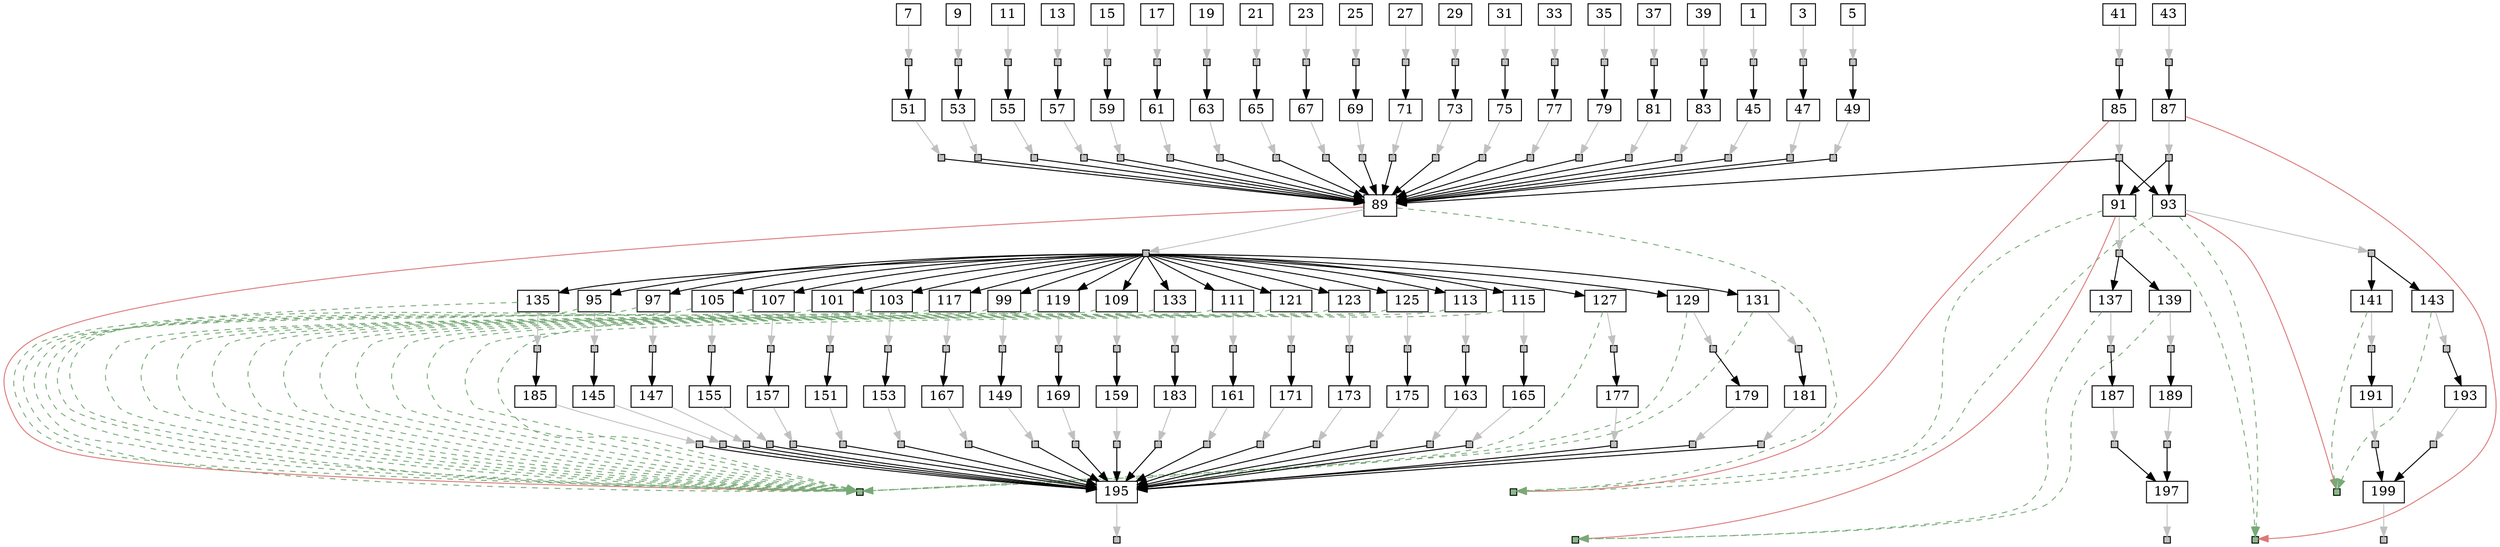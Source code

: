 strict digraph  {
	node [label="\N"];
	1	 [height=0,
		shape=rect,
		size=17.51,
		width=0];
	2	 [fillcolor=gray,
		height=0.1,
		label="",
		shape=rect,
		size=0,
		style=filled,
		width=0.1];
	1 -> 2	 [color=gray,
		size=41554738.0];
	45	 [height=0,
		shape=rect,
		size=268.8,
		width=0];
	2 -> 45	 [size=995960.0];
	3	 [height=0,
		shape=rect,
		size=18.8,
		width=0];
	4	 [fillcolor=gray,
		height=0.1,
		label="",
		shape=rect,
		size=0,
		style=filled,
		width=0.1];
	3 -> 4	 [color=gray,
		size=41480021.0];
	47	 [height=0,
		shape=rect,
		size=483.73,
		width=0];
	4 -> 47	 [size=1017959.0];
	5	 [height=0,
		shape=rect,
		size=18.39,
		width=0];
	6	 [fillcolor=gray,
		height=0.1,
		label="",
		shape=rect,
		size=0,
		style=filled,
		width=0.1];
	5 -> 6	 [color=gray,
		size=41490261.0];
	49	 [height=0,
		shape=rect,
		size=385.48,
		width=0];
	6 -> 49	 [size=1012396.0];
	7	 [height=0,
		shape=rect,
		size=17.91,
		width=0];
	8	 [fillcolor=gray,
		height=0.1,
		label="",
		shape=rect,
		size=0,
		style=filled,
		width=0.1];
	7 -> 8	 [color=gray,
		size=41528041.0];
	51	 [height=0,
		shape=rect,
		size=368.6,
		width=0];
	8 -> 51	 [size=998690.0];
	9	 [height=0,
		shape=rect,
		size=17.86,
		width=0];
	10	 [fillcolor=gray,
		height=0.1,
		label="",
		shape=rect,
		size=0,
		style=filled,
		width=0.1];
	9 -> 10	 [color=gray,
		size=41491532.0];
	53	 [height=0,
		shape=rect,
		size=491.35,
		width=0];
	10 -> 53	 [size=1004812.0];
	11	 [height=0,
		shape=rect,
		size=17.83,
		width=0];
	12	 [fillcolor=gray,
		height=0.1,
		label="",
		shape=rect,
		size=0,
		style=filled,
		width=0.1];
	11 -> 12	 [color=gray,
		size=41492980.0];
	55	 [height=0,
		shape=rect,
		size=590.27,
		width=0];
	12 -> 55	 [size=969809.0];
	13	 [height=0,
		shape=rect,
		size=17.78,
		width=0];
	14	 [fillcolor=gray,
		height=0.1,
		label="",
		shape=rect,
		size=0,
		style=filled,
		width=0.1];
	13 -> 14	 [color=gray,
		size=41523590.0];
	57	 [height=0,
		shape=rect,
		size=634.15,
		width=0];
	14 -> 57	 [size=1006940.0];
	15	 [height=0,
		shape=rect,
		size=18.18,
		width=0];
	16	 [fillcolor=gray,
		height=0.1,
		label="",
		shape=rect,
		size=0,
		style=filled,
		width=0.1];
	15 -> 16	 [color=gray,
		size=41461500.0];
	59	 [height=0,
		shape=rect,
		size=389.81,
		width=0];
	16 -> 59	 [size=985500.0];
	17	 [height=0,
		shape=rect,
		size=18.58,
		width=0];
	18	 [fillcolor=gray,
		height=0.1,
		label="",
		shape=rect,
		size=0,
		style=filled,
		width=0.1];
	17 -> 18	 [color=gray,
		size=41513069.0];
	61	 [height=0,
		shape=rect,
		size=458.68,
		width=0];
	18 -> 61	 [size=1004346.0];
	19	 [height=0,
		shape=rect,
		size=18.24,
		width=0];
	20	 [fillcolor=gray,
		height=0.1,
		label="",
		shape=rect,
		size=0,
		style=filled,
		width=0.1];
	19 -> 20	 [color=gray,
		size=41489404.0];
	63	 [height=0,
		shape=rect,
		size=330.84,
		width=0];
	20 -> 63	 [size=965356.0];
	21	 [height=0,
		shape=rect,
		size=18.11,
		width=0];
	22	 [fillcolor=gray,
		height=0.1,
		label="",
		shape=rect,
		size=0,
		style=filled,
		width=0.1];
	21 -> 22	 [color=gray,
		size=41502326.0];
	65	 [height=0,
		shape=rect,
		size=544.69,
		width=0];
	22 -> 65	 [size=980532.0];
	23	 [height=0,
		shape=rect,
		size=18.52,
		width=0];
	24	 [fillcolor=gray,
		height=0.1,
		label="",
		shape=rect,
		size=0,
		style=filled,
		width=0.1];
	23 -> 24	 [color=gray,
		size=41540870.0];
	67	 [height=0,
		shape=rect,
		size=417.57,
		width=0];
	24 -> 67	 [size=1015470.0];
	25	 [height=0,
		shape=rect,
		size=18.24,
		width=0];
	26	 [fillcolor=gray,
		height=0.1,
		label="",
		shape=rect,
		size=0,
		style=filled,
		width=0.1];
	25 -> 26	 [color=gray,
		size=41505071.0];
	69	 [height=0,
		shape=rect,
		size=477.0,
		width=0];
	26 -> 69	 [size=1016052.0];
	27	 [height=0,
		shape=rect,
		size=18.36,
		width=0];
	28	 [fillcolor=gray,
		height=0.1,
		label="",
		shape=rect,
		size=0,
		style=filled,
		width=0.1];
	27 -> 28	 [color=gray,
		size=41457386.0];
	71	 [height=0,
		shape=rect,
		size=254.14,
		width=0];
	28 -> 71	 [size=984914.0];
	29	 [height=0,
		shape=rect,
		size=18.49,
		width=0];
	30	 [fillcolor=gray,
		height=0.1,
		label="",
		shape=rect,
		size=0,
		style=filled,
		width=0.1];
	29 -> 30	 [color=gray,
		size=41543862.0];
	73	 [height=0,
		shape=rect,
		size=514.88,
		width=0];
	30 -> 73	 [size=1000446.0];
	31	 [height=0,
		shape=rect,
		size=17.76,
		width=0];
	32	 [fillcolor=gray,
		height=0.1,
		label="",
		shape=rect,
		size=0,
		style=filled,
		width=0.1];
	31 -> 32	 [color=gray,
		size=41483473.0];
	75	 [height=0,
		shape=rect,
		size=429.62,
		width=0];
	32 -> 75	 [size=984346.0];
	33	 [height=0,
		shape=rect,
		size=18.56,
		width=0];
	34	 [fillcolor=gray,
		height=0.1,
		label="",
		shape=rect,
		size=0,
		style=filled,
		width=0.1];
	33 -> 34	 [color=gray,
		size=41494697.0];
	77	 [height=0,
		shape=rect,
		size=560.07,
		width=0];
	34 -> 77	 [size=981390.0];
	35	 [height=0,
		shape=rect,
		size=18.21,
		width=0];
	36	 [fillcolor=gray,
		height=0.1,
		label="",
		shape=rect,
		size=0,
		style=filled,
		width=0.1];
	35 -> 36	 [color=gray,
		size=41524160.0];
	79	 [height=0,
		shape=rect,
		size=648.59,
		width=0];
	36 -> 79	 [size=1008511.0];
	37	 [height=0,
		shape=rect,
		size=18.89,
		width=0];
	38	 [fillcolor=gray,
		height=0.1,
		label="",
		shape=rect,
		size=0,
		style=filled,
		width=0.1];
	37 -> 38	 [color=gray,
		size=41440209.0];
	81	 [height=0,
		shape=rect,
		size=570.68,
		width=0];
	38 -> 81	 [size=979349.0];
	39	 [height=0,
		shape=rect,
		size=17.85,
		width=0];
	40	 [fillcolor=gray,
		height=0.1,
		label="",
		shape=rect,
		size=0,
		style=filled,
		width=0.1];
	39 -> 40	 [color=gray,
		size=41524692.0];
	83	 [height=0,
		shape=rect,
		size=541.57,
		width=0];
	40 -> 83	 [size=1022306.0];
	41	 [height=0,
		shape=rect,
		size=17.68,
		width=0];
	42	 [fillcolor=gray,
		height=0.1,
		label="",
		shape=rect,
		size=0,
		style=filled,
		width=0.1];
	41 -> 42	 [color=gray,
		size=41501474.0];
	85	 [height=0,
		shape=rect,
		size=503.62,
		width=0];
	42 -> 85	 [size=989584.0];
	43	 [height=0,
		shape=rect,
		size=18.42,
		width=0];
	44	 [fillcolor=gray,
		height=0.1,
		label="",
		shape=rect,
		size=0,
		style=filled,
		width=0.1];
	43 -> 44	 [color=gray,
		size=41548495.0];
	87	 [height=0,
		shape=rect,
		size=564.55,
		width=0];
	44 -> 87	 [size=992744.0];
	46	 [fillcolor=gray,
		height=0.1,
		label="",
		shape=rect,
		size=0,
		style=filled,
		width=0.1];
	45 -> 46	 [color=gray,
		size=43343216.0];
	89	 [height=0,
		shape=rect,
		size=5.41,
		width=0];
	46 -> 89	 [size=363015.0];
	48	 [fillcolor=gray,
		height=0.1,
		label="",
		shape=rect,
		size=0,
		style=filled,
		width=0.1];
	47 -> 48	 [color=gray,
		size=43131607.0];
	48 -> 89	 [size=248122.0];
	50	 [fillcolor=gray,
		height=0.1,
		label="",
		shape=rect,
		size=0,
		style=filled,
		width=0.1];
	49 -> 50	 [color=gray,
		size=43076140.0];
	50 -> 89	 [size=176852.0];
	52	 [fillcolor=gray,
		height=0.1,
		label="",
		shape=rect,
		size=0,
		style=filled,
		width=0.1];
	51 -> 52	 [color=gray,
		size=43301803.0];
	52 -> 89	 [size=351029.0];
	54	 [fillcolor=gray,
		height=0.1,
		label="",
		shape=rect,
		size=0,
		style=filled,
		width=0.1];
	53 -> 54	 [color=gray,
		size=43285219.0];
	54 -> 89	 [size=377076.0];
	56	 [fillcolor=gray,
		height=0.1,
		label="",
		shape=rect,
		size=0,
		style=filled,
		width=0.1];
	55 -> 56	 [color=gray,
		size=43118851.0];
	56 -> 89	 [size=174257.0];
	58	 [fillcolor=gray,
		height=0.1,
		label="",
		shape=rect,
		size=0,
		style=filled,
		width=0.1];
	57 -> 58	 [color=gray,
		size=43225373.0];
	58 -> 89	 [size=287300.0];
	60	 [fillcolor=gray,
		height=0.1,
		label="",
		shape=rect,
		size=0,
		style=filled,
		width=0.1];
	59 -> 60	 [color=gray,
		size=43158489.0];
	60 -> 89	 [size=261066.0];
	62	 [fillcolor=gray,
		height=0.1,
		label="",
		shape=rect,
		size=0,
		style=filled,
		width=0.1];
	61 -> 62	 [color=gray,
		size=43351960.0];
	62 -> 89	 [size=421814.0];
	64	 [fillcolor=gray,
		height=0.1,
		label="",
		shape=rect,
		size=0,
		style=filled,
		width=0.1];
	63 -> 64	 [color=gray,
		size=43370906.0];
	64 -> 89	 [size=425435.0];
	66	 [fillcolor=gray,
		height=0.1,
		label="",
		shape=rect,
		size=0,
		style=filled,
		width=0.1];
	65 -> 66	 [color=gray,
		size=43241108.0];
	66 -> 89	 [size=297891.0];
	68	 [fillcolor=gray,
		height=0.1,
		label="",
		shape=rect,
		size=0,
		style=filled,
		width=0.1];
	67 -> 68	 [color=gray,
		size=43392356.0];
	68 -> 89	 [size=445533.0];
	70	 [fillcolor=gray,
		height=0.1,
		label="",
		shape=rect,
		size=0,
		style=filled,
		width=0.1];
	69 -> 70	 [color=gray,
		size=43070601.0];
	70 -> 89	 [size=160159.0];
	72	 [fillcolor=gray,
		height=0.1,
		label="",
		shape=rect,
		size=0,
		style=filled,
		width=0.1];
	71 -> 72	 [color=gray,
		size=43101647.0];
	72 -> 89	 [size=207752.0];
	74	 [fillcolor=gray,
		height=0.1,
		label="",
		shape=rect,
		size=0,
		style=filled,
		width=0.1];
	73 -> 74	 [color=gray,
		size=43421989.0];
	74 -> 89	 [size=457150.0];
	76	 [fillcolor=gray,
		height=0.1,
		label="",
		shape=rect,
		size=0,
		style=filled,
		width=0.1];
	75 -> 76	 [color=gray,
		size=43109800.0];
	76 -> 89	 [size=189250.0];
	78	 [fillcolor=gray,
		height=0.1,
		label="",
		shape=rect,
		size=0,
		style=filled,
		width=0.1];
	77 -> 78	 [color=gray,
		size=43196678.0];
	78 -> 89	 [size=261948.0];
	80	 [fillcolor=gray,
		height=0.1,
		label="",
		shape=rect,
		size=0,
		style=filled,
		width=0.1];
	79 -> 80	 [color=gray,
		size=43195369.0];
	80 -> 89	 [size=258297.0];
	82	 [fillcolor=gray,
		height=0.1,
		label="",
		shape=rect,
		size=0,
		style=filled,
		width=0.1];
	81 -> 82	 [color=gray,
		size=43164673.0];
	82 -> 89	 [size=282390.0];
	84	 [fillcolor=gray,
		height=0.1,
		label="",
		shape=rect,
		size=0,
		style=filled,
		width=0.1];
	83 -> 84	 [color=gray,
		size=43144759.0];
	84 -> 89	 [size=220950.0];
	86	 [fillcolor=gray,
		height=0.1,
		label="",
		shape=rect,
		size=0,
		style=filled,
		width=0.1];
	85 -> 86	 [color=gray,
		size=43302775.0];
	201	 [fillcolor="#88bb88",
		height=0.1,
		label="",
		shape=rect,
		size=0,
		style=filled,
		width=0.1];
	85 -> 201	 [color="#dd7777",
		size=302428.0,
		weight=0];
	86 -> 89	 [size=0];
	91	 [height=0,
		shape=rect,
		size=5.22,
		width=0];
	86 -> 91	 [size=0];
	93	 [height=0,
		shape=rect,
		size=5.37,
		width=0];
	86 -> 93	 [size=0];
	88	 [fillcolor=gray,
		height=0.1,
		label="",
		shape=rect,
		size=0,
		style=filled,
		width=0.1];
	87 -> 88	 [color=gray,
		size=43134452.0];
	202	 [fillcolor="#88bb88",
		height=0.1,
		label="",
		shape=rect,
		size=0,
		style=filled,
		width=0.1];
	87 -> 202	 [color="#dd7777",
		size=302428.0,
		weight=0];
	88 -> 91	 [size=0];
	88 -> 93	 [size=0];
	90	 [fillcolor=gray,
		height=0.1,
		label="",
		shape=rect,
		size=0,
		style=filled,
		width=0.1];
	89 -> 90	 [color=gray,
		size=393022.0];
	89 -> 201	 [color="#77aa77",
		size=0,
		style=dashed,
		weight=0];
	203	 [fillcolor="#88bb88",
		height=0.1,
		label="",
		shape=rect,
		size=0,
		style=filled,
		width=0.1];
	89 -> 203	 [color="#dd7777",
		size=302428.0,
		weight=0];
	95	 [height=0,
		shape=rect,
		size=5.38,
		width=0];
	90 -> 95	 [size=0];
	97	 [height=0,
		shape=rect,
		size=4.8,
		width=0];
	90 -> 97	 [size=0];
	99	 [height=0,
		shape=rect,
		size=4.81,
		width=0];
	90 -> 99	 [size=0];
	101	 [height=0,
		shape=rect,
		size=5.7,
		width=0];
	90 -> 101	 [size=0];
	103	 [height=0,
		shape=rect,
		size=5.22,
		width=0];
	90 -> 103	 [size=0];
	105	 [height=0,
		shape=rect,
		size=5.0,
		width=0];
	90 -> 105	 [size=0];
	107	 [height=0,
		shape=rect,
		size=5.19,
		width=0];
	90 -> 107	 [size=0];
	109	 [height=0,
		shape=rect,
		size=5.12,
		width=0];
	90 -> 109	 [size=0];
	111	 [height=0,
		shape=rect,
		size=5.6,
		width=0];
	90 -> 111	 [size=0];
	113	 [height=0,
		shape=rect,
		size=5.19,
		width=0];
	90 -> 113	 [size=0];
	115	 [height=0,
		shape=rect,
		size=5.13,
		width=0];
	90 -> 115	 [size=0];
	117	 [height=0,
		shape=rect,
		size=5.29,
		width=0];
	90 -> 117	 [size=0];
	119	 [height=0,
		shape=rect,
		size=5.09,
		width=0];
	90 -> 119	 [size=0];
	121	 [height=0,
		shape=rect,
		size=5.21,
		width=0];
	90 -> 121	 [size=0];
	123	 [height=0,
		shape=rect,
		size=4.66,
		width=0];
	90 -> 123	 [size=0];
	125	 [height=0,
		shape=rect,
		size=5.38,
		width=0];
	90 -> 125	 [size=0];
	127	 [height=0,
		shape=rect,
		size=5.29,
		width=0];
	90 -> 127	 [size=0];
	129	 [height=0,
		shape=rect,
		size=5.7,
		width=0];
	90 -> 129	 [size=0];
	131	 [height=0,
		shape=rect,
		size=4.1,
		width=0];
	90 -> 131	 [size=0];
	133	 [height=0,
		shape=rect,
		size=5.24,
		width=0];
	90 -> 133	 [size=0];
	135	 [height=0,
		shape=rect,
		size=5.05,
		width=0];
	90 -> 135	 [size=0];
	92	 [fillcolor=gray,
		height=0.1,
		label="",
		shape=rect,
		size=0,
		style=filled,
		width=0.1];
	91 -> 92	 [color=gray,
		size=556685.0];
	91 -> 201	 [color="#77aa77",
		size=0,
		style=dashed,
		weight=0];
	91 -> 202	 [color="#77aa77",
		size=0,
		style=dashed,
		weight=0];
	204	 [fillcolor="#88bb88",
		height=0.1,
		label="",
		shape=rect,
		size=0,
		style=filled,
		width=0.1];
	91 -> 204	 [color="#dd7777",
		size=302428.0,
		weight=0];
	137	 [height=0,
		shape=rect,
		size=5.15,
		width=0];
	92 -> 137	 [size=0];
	139	 [height=0,
		shape=rect,
		size=5.36,
		width=0];
	92 -> 139	 [size=0];
	94	 [fillcolor=gray,
		height=0.1,
		label="",
		shape=rect,
		size=0,
		style=filled,
		width=0.1];
	93 -> 94	 [color=gray,
		size=556685.0];
	93 -> 201	 [color="#77aa77",
		size=0,
		style=dashed,
		weight=0];
	93 -> 202	 [color="#77aa77",
		size=0,
		style=dashed,
		weight=0];
	205	 [fillcolor="#88bb88",
		height=0.1,
		label="",
		shape=rect,
		size=0,
		style=filled,
		width=0.1];
	93 -> 205	 [color="#dd7777",
		size=302428.0,
		weight=0];
	141	 [height=0,
		shape=rect,
		size=5.22,
		width=0];
	94 -> 141	 [size=0];
	143	 [height=0,
		shape=rect,
		size=5.07,
		width=0];
	94 -> 143	 [size=0];
	96	 [fillcolor=gray,
		height=0.1,
		label="",
		shape=rect,
		size=0,
		style=filled,
		width=0.1];
	95 -> 96	 [color=gray,
		size=37656.0];
	95 -> 203	 [color="#77aa77",
		size=0,
		style=dashed,
		weight=0];
	145	 [height=0,
		shape=rect,
		size=573.97,
		width=0];
	96 -> 145	 [size=14096.0];
	98	 [fillcolor=gray,
		height=0.1,
		label="",
		shape=rect,
		size=0,
		style=filled,
		width=0.1];
	97 -> 98	 [color=gray,
		size=31228.0];
	97 -> 203	 [color="#77aa77",
		size=0,
		style=dashed,
		weight=0];
	147	 [height=0,
		shape=rect,
		size=356.18,
		width=0];
	98 -> 147	 [size=7668.0];
	100	 [fillcolor=gray,
		height=0.1,
		label="",
		shape=rect,
		size=0,
		style=filled,
		width=0.1];
	99 -> 100	 [color=gray,
		size=40452.0];
	99 -> 203	 [color="#77aa77",
		size=0,
		style=dashed,
		weight=0];
	149	 [height=0,
		shape=rect,
		size=305.01,
		width=0];
	100 -> 149	 [size=16892.0];
	102	 [fillcolor=gray,
		height=0.1,
		label="",
		shape=rect,
		size=0,
		style=filled,
		width=0.1];
	101 -> 102	 [color=gray,
		size=35562.0];
	101 -> 203	 [color="#77aa77",
		size=0,
		style=dashed,
		weight=0];
	151	 [height=0,
		shape=rect,
		size=495.63,
		width=0];
	102 -> 151	 [size=12002.0];
	104	 [fillcolor=gray,
		height=0.1,
		label="",
		shape=rect,
		size=0,
		style=filled,
		width=0.1];
	103 -> 104	 [color=gray,
		size=30222.0];
	103 -> 203	 [color="#77aa77",
		size=0,
		style=dashed,
		weight=0];
	153	 [height=0,
		shape=rect,
		size=415.52,
		width=0];
	104 -> 153	 [size=6662.0];
	106	 [fillcolor=gray,
		height=0.1,
		label="",
		shape=rect,
		size=0,
		style=filled,
		width=0.1];
	105 -> 106	 [color=gray,
		size=39230.0];
	105 -> 203	 [color="#77aa77",
		size=0,
		style=dashed,
		weight=0];
	155	 [height=0,
		shape=rect,
		size=364.23,
		width=0];
	106 -> 155	 [size=15670.0];
	108	 [fillcolor=gray,
		height=0.1,
		label="",
		shape=rect,
		size=0,
		style=filled,
		width=0.1];
	107 -> 108	 [color=gray,
		size=38591.0];
	107 -> 203	 [color="#77aa77",
		size=0,
		style=dashed,
		weight=0];
	157	 [height=0,
		shape=rect,
		size=687.93,
		width=0];
	108 -> 157	 [size=15031.0];
	110	 [fillcolor=gray,
		height=0.1,
		label="",
		shape=rect,
		size=0,
		style=filled,
		width=0.1];
	109 -> 110	 [color=gray,
		size=39614.0];
	109 -> 203	 [color="#77aa77",
		size=0,
		style=dashed,
		weight=0];
	159	 [height=0,
		shape=rect,
		size=570.5,
		width=0];
	110 -> 159	 [size=16054.0];
	112	 [fillcolor=gray,
		height=0.1,
		label="",
		shape=rect,
		size=0,
		style=filled,
		width=0.1];
	111 -> 112	 [color=gray,
		size=36546.0];
	111 -> 203	 [color="#77aa77",
		size=0,
		style=dashed,
		weight=0];
	161	 [height=0,
		shape=rect,
		size=368.14,
		width=0];
	112 -> 161	 [size=12986.0];
	114	 [fillcolor=gray,
		height=0.1,
		label="",
		shape=rect,
		size=0,
		style=filled,
		width=0.1];
	113 -> 114	 [color=gray,
		size=36390.0];
	113 -> 203	 [color="#77aa77",
		size=0,
		style=dashed,
		weight=0];
	163	 [height=0,
		shape=rect,
		size=378.82,
		width=0];
	114 -> 163	 [size=12830.0];
	116	 [fillcolor=gray,
		height=0.1,
		label="",
		shape=rect,
		size=0,
		style=filled,
		width=0.1];
	115 -> 116	 [color=gray,
		size=38455.0];
	115 -> 203	 [color="#77aa77",
		size=0,
		style=dashed,
		weight=0];
	165	 [height=0,
		shape=rect,
		size=313.55,
		width=0];
	116 -> 165	 [size=14895.0];
	118	 [fillcolor=gray,
		height=0.1,
		label="",
		shape=rect,
		size=0,
		style=filled,
		width=0.1];
	117 -> 118	 [color=gray,
		size=39849.0];
	117 -> 203	 [color="#77aa77",
		size=0,
		style=dashed,
		weight=0];
	167	 [height=0,
		shape=rect,
		size=610.37,
		width=0];
	118 -> 167	 [size=16289.0];
	120	 [fillcolor=gray,
		height=0.1,
		label="",
		shape=rect,
		size=0,
		style=filled,
		width=0.1];
	119 -> 120	 [color=gray,
		size=30788.0];
	119 -> 203	 [color="#77aa77",
		size=0,
		style=dashed,
		weight=0];
	169	 [height=0,
		shape=rect,
		size=326.72,
		width=0];
	120 -> 169	 [size=7228.0];
	122	 [fillcolor=gray,
		height=0.1,
		label="",
		shape=rect,
		size=0,
		style=filled,
		width=0.1];
	121 -> 122	 [color=gray,
		size=42499.0];
	121 -> 203	 [color="#77aa77",
		size=0,
		style=dashed,
		weight=0];
	171	 [height=0,
		shape=rect,
		size=292.0,
		width=0];
	122 -> 171	 [size=18939.0];
	124	 [fillcolor=gray,
		height=0.1,
		label="",
		shape=rect,
		size=0,
		style=filled,
		width=0.1];
	123 -> 124	 [color=gray,
		size=37251.0];
	123 -> 203	 [color="#77aa77",
		size=0,
		style=dashed,
		weight=0];
	173	 [height=0,
		shape=rect,
		size=521.62,
		width=0];
	124 -> 173	 [size=13691.0];
	126	 [fillcolor=gray,
		height=0.1,
		label="",
		shape=rect,
		size=0,
		style=filled,
		width=0.1];
	125 -> 126	 [color=gray,
		size=41415.0];
	125 -> 203	 [color="#77aa77",
		size=0,
		style=dashed,
		weight=0];
	175	 [height=0,
		shape=rect,
		size=518.54,
		width=0];
	126 -> 175	 [size=17855.0];
	128	 [fillcolor=gray,
		height=0.1,
		label="",
		shape=rect,
		size=0,
		style=filled,
		width=0.1];
	127 -> 128	 [color=gray,
		size=31713.0];
	127 -> 203	 [color="#77aa77",
		size=0,
		style=dashed,
		weight=0];
	177	 [height=0,
		shape=rect,
		size=660.59,
		width=0];
	128 -> 177	 [size=8153.0];
	130	 [fillcolor=gray,
		height=0.1,
		label="",
		shape=rect,
		size=0,
		style=filled,
		width=0.1];
	129 -> 130	 [color=gray,
		size=30646.0];
	129 -> 203	 [color="#77aa77",
		size=0,
		style=dashed,
		weight=0];
	179	 [height=0,
		shape=rect,
		size=544.5,
		width=0];
	130 -> 179	 [size=7086.0];
	132	 [fillcolor=gray,
		height=0.1,
		label="",
		shape=rect,
		size=0,
		style=filled,
		width=0.1];
	131 -> 132	 [color=gray,
		size=38844.0];
	131 -> 203	 [color="#77aa77",
		size=0,
		style=dashed,
		weight=0];
	181	 [height=0,
		shape=rect,
		size=236.38,
		width=0];
	132 -> 181	 [size=15284.0];
	134	 [fillcolor=gray,
		height=0.1,
		label="",
		shape=rect,
		size=0,
		style=filled,
		width=0.1];
	133 -> 134	 [color=gray,
		size=30547.0];
	133 -> 203	 [color="#77aa77",
		size=0,
		style=dashed,
		weight=0];
	183	 [height=0,
		shape=rect,
		size=670.59,
		width=0];
	134 -> 183	 [size=6987.0];
	136	 [fillcolor=gray,
		height=0.1,
		label="",
		shape=rect,
		size=0,
		style=filled,
		width=0.1];
	135 -> 136	 [color=gray,
		size=40007.0];
	135 -> 203	 [color="#77aa77",
		size=0,
		style=dashed,
		weight=0];
	185	 [height=0,
		shape=rect,
		size=295.19,
		width=0];
	136 -> 185	 [size=16447.0];
	138	 [fillcolor=gray,
		height=0.1,
		label="",
		shape=rect,
		size=0,
		style=filled,
		width=0.1];
	137 -> 138	 [color=gray,
		size=41178.0];
	137 -> 204	 [color="#77aa77",
		size=0,
		style=dashed,
		weight=0];
	187	 [height=0,
		shape=rect,
		size=685.21,
		width=0];
	138 -> 187	 [size=11233.0];
	140	 [fillcolor=gray,
		height=0.1,
		label="",
		shape=rect,
		size=0,
		style=filled,
		width=0.1];
	139 -> 140	 [color=gray,
		size=42968.0];
	139 -> 204	 [color="#77aa77",
		size=0,
		style=dashed,
		weight=0];
	189	 [height=0,
		shape=rect,
		size=502.64,
		width=0];
	140 -> 189	 [size=13023.0];
	142	 [fillcolor=gray,
		height=0.1,
		label="",
		shape=rect,
		size=0,
		style=filled,
		width=0.1];
	141 -> 142	 [color=gray,
		size=48458.0];
	141 -> 205	 [color="#77aa77",
		size=0,
		style=dashed,
		weight=0];
	191	 [height=0,
		shape=rect,
		size=363.84,
		width=0];
	142 -> 191	 [size=18513.0];
	144	 [fillcolor=gray,
		height=0.1,
		label="",
		shape=rect,
		size=0,
		style=filled,
		width=0.1];
	143 -> 144	 [color=gray,
		size=40004.0];
	143 -> 205	 [color="#77aa77",
		size=0,
		style=dashed,
		weight=0];
	193	 [height=0,
		shape=rect,
		size=686.29,
		width=0];
	144 -> 193	 [size=10059.0];
	146	 [fillcolor=gray,
		height=0.1,
		label="",
		shape=rect,
		size=0,
		style=filled,
		width=0.1];
	145 -> 146	 [color=gray,
		size=43158780.0];
	195	 [height=0,
		shape=rect,
		size=5.24,
		width=0];
	146 -> 195	 [size=178579.0];
	148	 [fillcolor=gray,
		height=0.1,
		label="",
		shape=rect,
		size=0,
		style=filled,
		width=0.1];
	147 -> 148	 [color=gray,
		size=43101222.0];
	148 -> 195	 [size=217737.0];
	150	 [fillcolor=gray,
		height=0.1,
		label="",
		shape=rect,
		size=0,
		style=filled,
		width=0.1];
	149 -> 150	 [color=gray,
		size=43066330.0];
	150 -> 195	 [size=167042.0];
	152	 [fillcolor=gray,
		height=0.1,
		label="",
		shape=rect,
		size=0,
		style=filled,
		width=0.1];
	151 -> 152	 [color=gray,
		size=43249380.0];
	152 -> 195	 [size=298606.0];
	154	 [fillcolor=gray,
		height=0.1,
		label="",
		shape=rect,
		size=0,
		style=filled,
		width=0.1];
	153 -> 154	 [color=gray,
		size=43259137.0];
	154 -> 195	 [size=350994.0];
	156	 [fillcolor=gray,
		height=0.1,
		label="",
		shape=rect,
		size=0,
		style=filled,
		width=0.1];
	155 -> 156	 [color=gray,
		size=43361634.0];
	156 -> 195	 [size=417040.0];
	158	 [fillcolor=gray,
		height=0.1,
		label="",
		shape=rect,
		size=0,
		style=filled,
		width=0.1];
	157 -> 158	 [color=gray,
		size=43393075.0];
	158 -> 195	 [size=455002.0];
	160	 [fillcolor=gray,
		height=0.1,
		label="",
		shape=rect,
		size=0,
		style=filled,
		width=0.1];
	159 -> 160	 [color=gray,
		size=43212647.0];
	160 -> 195	 [size=315224.0];
	162	 [fillcolor=gray,
		height=0.1,
		label="",
		shape=rect,
		size=0,
		style=filled,
		width=0.1];
	161 -> 162	 [color=gray,
		size=43172080.0];
	162 -> 195	 [size=241934.0];
	164	 [fillcolor=gray,
		height=0.1,
		label="",
		shape=rect,
		size=0,
		style=filled,
		width=0.1];
	163 -> 164	 [color=gray,
		size=43139542.0];
	164 -> 195	 [size=194071.0];
	166	 [fillcolor=gray,
		height=0.1,
		label="",
		shape=rect,
		size=0,
		style=filled,
		width=0.1];
	165 -> 166	 [color=gray,
		size=43168349.0];
	166 -> 195	 [size=225132.0];
	168	 [fillcolor=gray,
		height=0.1,
		label="",
		shape=rect,
		size=0,
		style=filled,
		width=0.1];
	167 -> 168	 [color=gray,
		size=43400712.0];
	168 -> 195	 [size=453889.0];
	170	 [fillcolor=gray,
		height=0.1,
		label="",
		shape=rect,
		size=0,
		style=filled,
		width=0.1];
	169 -> 170	 [color=gray,
		size=43269557.0];
	170 -> 195	 [size=359115.0];
	172	 [fillcolor=gray,
		height=0.1,
		label="",
		shape=rect,
		size=0,
		style=filled,
		width=0.1];
	171 -> 172	 [color=gray,
		size=43135730.0];
	172 -> 195	 [size=241835.0];
	174	 [fillcolor=gray,
		height=0.1,
		label="",
		shape=rect,
		size=0,
		style=filled,
		width=0.1];
	173 -> 174	 [color=gray,
		size=43180088.0];
	174 -> 195	 [size=215249.0];
	176	 [fillcolor=gray,
		height=0.1,
		label="",
		shape=rect,
		size=0,
		style=filled,
		width=0.1];
	175 -> 176	 [color=gray,
		size=43369330.0];
	176 -> 195	 [size=448780.0];
	178	 [fillcolor=gray,
		height=0.1,
		label="",
		shape=rect,
		size=0,
		style=filled,
		width=0.1];
	177 -> 178	 [color=gray,
		size=43342963.0];
	178 -> 195	 [size=408233.0];
	180	 [fillcolor=gray,
		height=0.1,
		label="",
		shape=rect,
		size=0,
		style=filled,
		width=0.1];
	179 -> 180	 [color=gray,
		size=43393654.0];
	180 -> 195	 [size=456582.0];
	182	 [fillcolor=gray,
		height=0.1,
		label="",
		shape=rect,
		size=0,
		style=filled,
		width=0.1];
	181 -> 182	 [color=gray,
		size=43339023.0];
	182 -> 195	 [size=456740.0];
	184	 [fillcolor=gray,
		height=0.1,
		label="",
		shape=rect,
		size=0,
		style=filled,
		width=0.1];
	183 -> 184	 [color=gray,
		size=43221076.0];
	184 -> 195	 [size=297267.0];
	186	 [fillcolor=gray,
		height=0.1,
		label="",
		shape=rect,
		size=0,
		style=filled,
		width=0.1];
	185 -> 186	 [color=gray,
		size=43090602.0];
	186 -> 195	 [size=157289.0];
	188	 [fillcolor=gray,
		height=0.1,
		label="",
		shape=rect,
		size=0,
		style=filled,
		width=0.1];
	187 -> 188	 [color=gray,
		size=43159827.0];
	197	 [height=0,
		shape=rect,
		size=5.32,
		width=0];
	188 -> 197	 [size=182653.0];
	190	 [fillcolor=gray,
		height=0.1,
		label="",
		shape=rect,
		size=0,
		style=filled,
		width=0.1];
	189 -> 190	 [color=gray,
		size=43340989.0];
	190 -> 197	 [size=459096.0];
	192	 [fillcolor=gray,
		height=0.1,
		label="",
		shape=rect,
		size=0,
		style=filled,
		width=0.1];
	191 -> 192	 [color=gray,
		size=43131774.0];
	199	 [height=0,
		shape=rect,
		size=5.2,
		width=0];
	192 -> 199	 [size=205506.0];
	194	 [fillcolor=gray,
		height=0.1,
		label="",
		shape=rect,
		size=0,
		style=filled,
		width=0.1];
	193 -> 194	 [color=gray,
		size=43240447.0];
	194 -> 199	 [size=302428.0];
	196	 [fillcolor=gray,
		height=0.1,
		label="",
		shape=rect,
		size=0,
		style=filled,
		width=0.1];
	195 -> 196	 [color=gray,
		size=32164.0];
	198	 [fillcolor=gray,
		height=0.1,
		label="",
		shape=rect,
		size=0,
		style=filled,
		width=0.1];
	197 -> 198	 [color=gray,
		size=41505.0];
	200	 [fillcolor=gray,
		height=0.1,
		label="",
		shape=rect,
		size=0,
		style=filled,
		width=0.1];
	199 -> 200	 [color=gray,
		size=27259.0];
}
